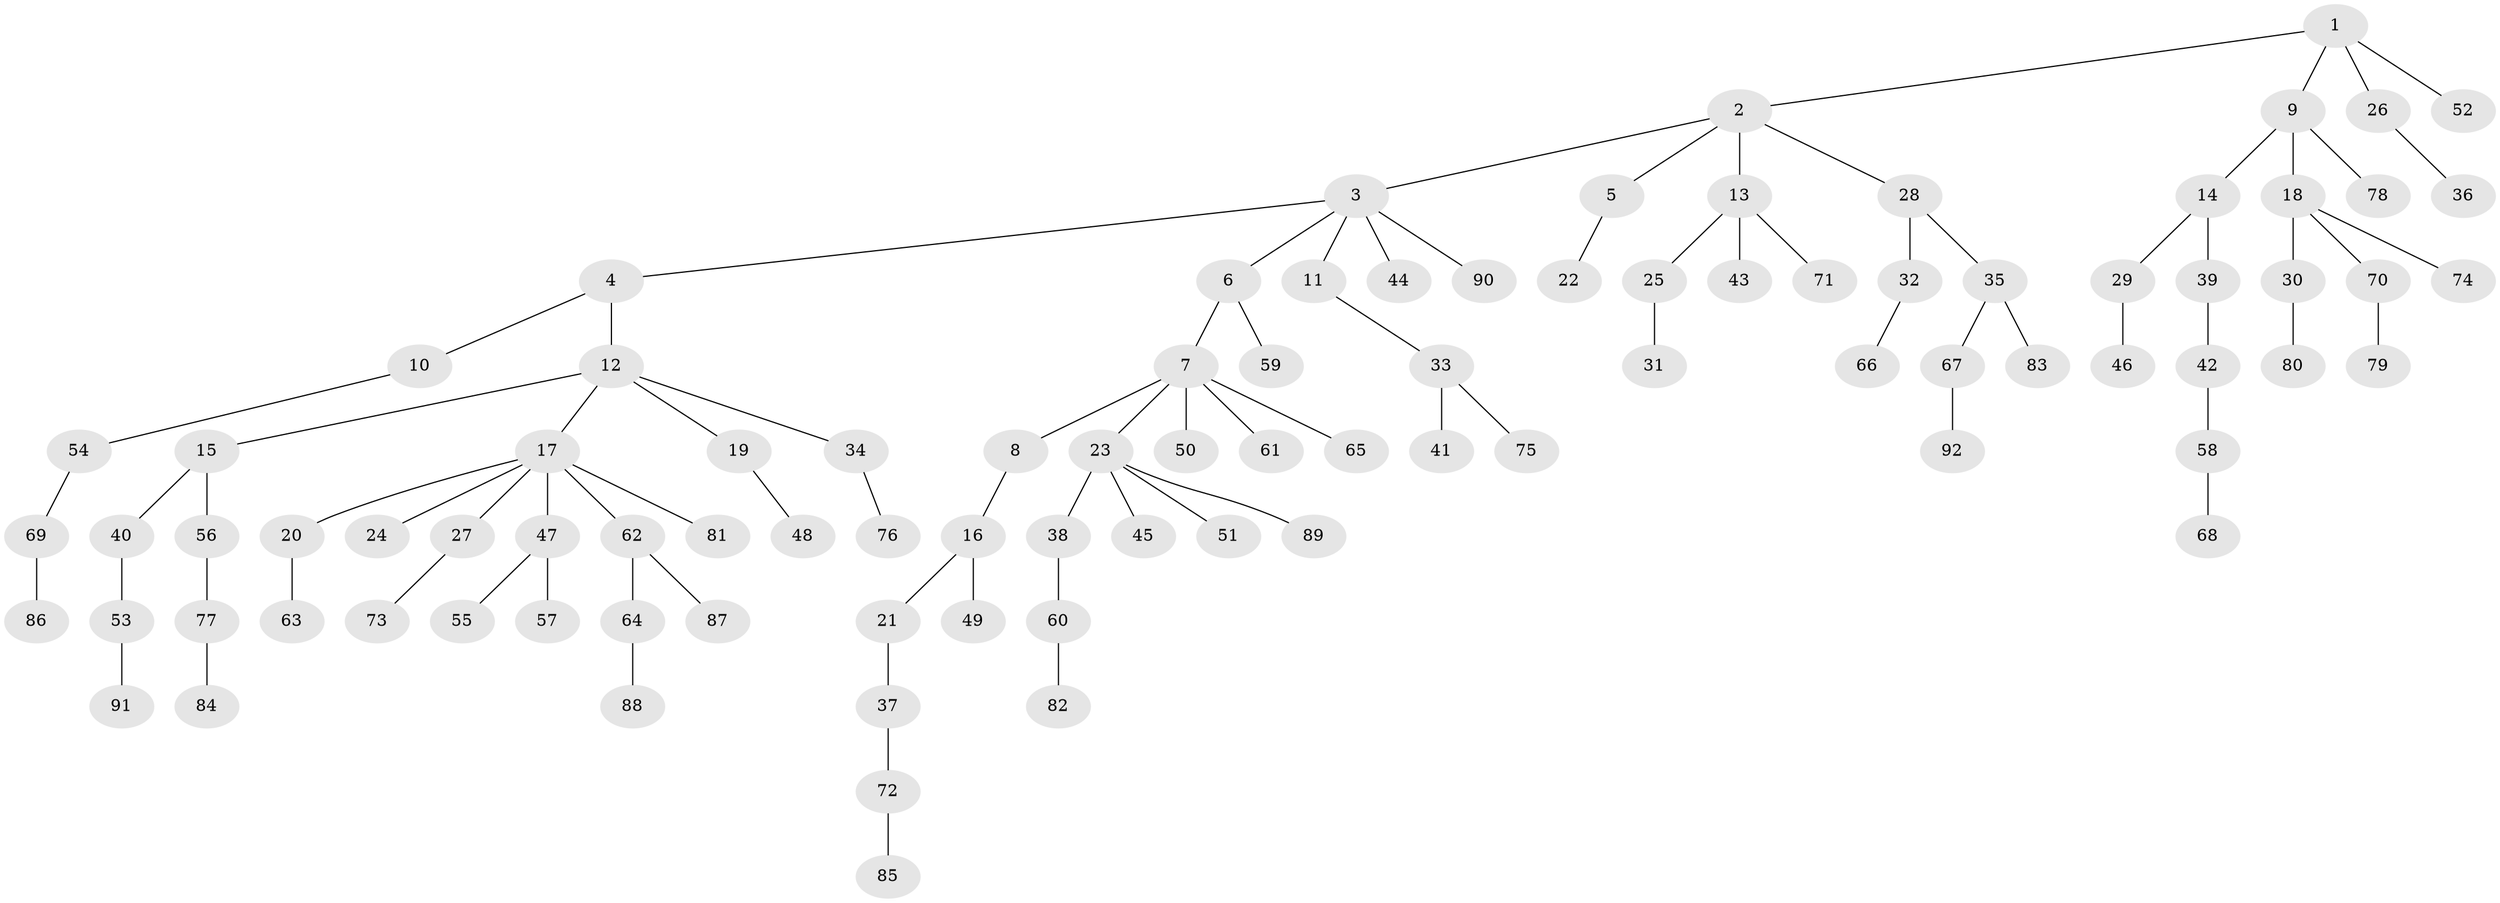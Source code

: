 // Generated by graph-tools (version 1.1) at 2025/36/03/09/25 02:36:29]
// undirected, 92 vertices, 91 edges
graph export_dot {
graph [start="1"]
  node [color=gray90,style=filled];
  1;
  2;
  3;
  4;
  5;
  6;
  7;
  8;
  9;
  10;
  11;
  12;
  13;
  14;
  15;
  16;
  17;
  18;
  19;
  20;
  21;
  22;
  23;
  24;
  25;
  26;
  27;
  28;
  29;
  30;
  31;
  32;
  33;
  34;
  35;
  36;
  37;
  38;
  39;
  40;
  41;
  42;
  43;
  44;
  45;
  46;
  47;
  48;
  49;
  50;
  51;
  52;
  53;
  54;
  55;
  56;
  57;
  58;
  59;
  60;
  61;
  62;
  63;
  64;
  65;
  66;
  67;
  68;
  69;
  70;
  71;
  72;
  73;
  74;
  75;
  76;
  77;
  78;
  79;
  80;
  81;
  82;
  83;
  84;
  85;
  86;
  87;
  88;
  89;
  90;
  91;
  92;
  1 -- 2;
  1 -- 9;
  1 -- 26;
  1 -- 52;
  2 -- 3;
  2 -- 5;
  2 -- 13;
  2 -- 28;
  3 -- 4;
  3 -- 6;
  3 -- 11;
  3 -- 44;
  3 -- 90;
  4 -- 10;
  4 -- 12;
  5 -- 22;
  6 -- 7;
  6 -- 59;
  7 -- 8;
  7 -- 23;
  7 -- 50;
  7 -- 61;
  7 -- 65;
  8 -- 16;
  9 -- 14;
  9 -- 18;
  9 -- 78;
  10 -- 54;
  11 -- 33;
  12 -- 15;
  12 -- 17;
  12 -- 19;
  12 -- 34;
  13 -- 25;
  13 -- 43;
  13 -- 71;
  14 -- 29;
  14 -- 39;
  15 -- 40;
  15 -- 56;
  16 -- 21;
  16 -- 49;
  17 -- 20;
  17 -- 24;
  17 -- 27;
  17 -- 47;
  17 -- 62;
  17 -- 81;
  18 -- 30;
  18 -- 70;
  18 -- 74;
  19 -- 48;
  20 -- 63;
  21 -- 37;
  23 -- 38;
  23 -- 45;
  23 -- 51;
  23 -- 89;
  25 -- 31;
  26 -- 36;
  27 -- 73;
  28 -- 32;
  28 -- 35;
  29 -- 46;
  30 -- 80;
  32 -- 66;
  33 -- 41;
  33 -- 75;
  34 -- 76;
  35 -- 67;
  35 -- 83;
  37 -- 72;
  38 -- 60;
  39 -- 42;
  40 -- 53;
  42 -- 58;
  47 -- 55;
  47 -- 57;
  53 -- 91;
  54 -- 69;
  56 -- 77;
  58 -- 68;
  60 -- 82;
  62 -- 64;
  62 -- 87;
  64 -- 88;
  67 -- 92;
  69 -- 86;
  70 -- 79;
  72 -- 85;
  77 -- 84;
}
